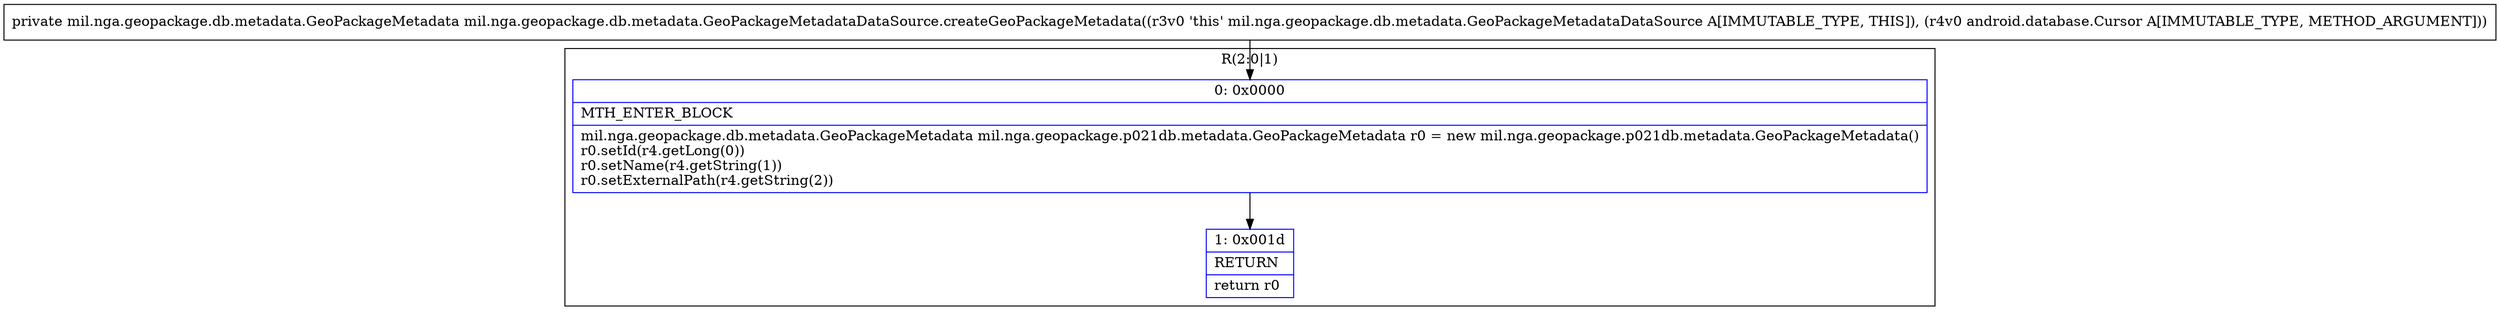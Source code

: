 digraph "CFG formil.nga.geopackage.db.metadata.GeoPackageMetadataDataSource.createGeoPackageMetadata(Landroid\/database\/Cursor;)Lmil\/nga\/geopackage\/db\/metadata\/GeoPackageMetadata;" {
subgraph cluster_Region_451770652 {
label = "R(2:0|1)";
node [shape=record,color=blue];
Node_0 [shape=record,label="{0\:\ 0x0000|MTH_ENTER_BLOCK\l|mil.nga.geopackage.db.metadata.GeoPackageMetadata mil.nga.geopackage.p021db.metadata.GeoPackageMetadata r0 = new mil.nga.geopackage.p021db.metadata.GeoPackageMetadata()\lr0.setId(r4.getLong(0))\lr0.setName(r4.getString(1))\lr0.setExternalPath(r4.getString(2))\l}"];
Node_1 [shape=record,label="{1\:\ 0x001d|RETURN\l|return r0\l}"];
}
MethodNode[shape=record,label="{private mil.nga.geopackage.db.metadata.GeoPackageMetadata mil.nga.geopackage.db.metadata.GeoPackageMetadataDataSource.createGeoPackageMetadata((r3v0 'this' mil.nga.geopackage.db.metadata.GeoPackageMetadataDataSource A[IMMUTABLE_TYPE, THIS]), (r4v0 android.database.Cursor A[IMMUTABLE_TYPE, METHOD_ARGUMENT])) }"];
MethodNode -> Node_0;
Node_0 -> Node_1;
}

